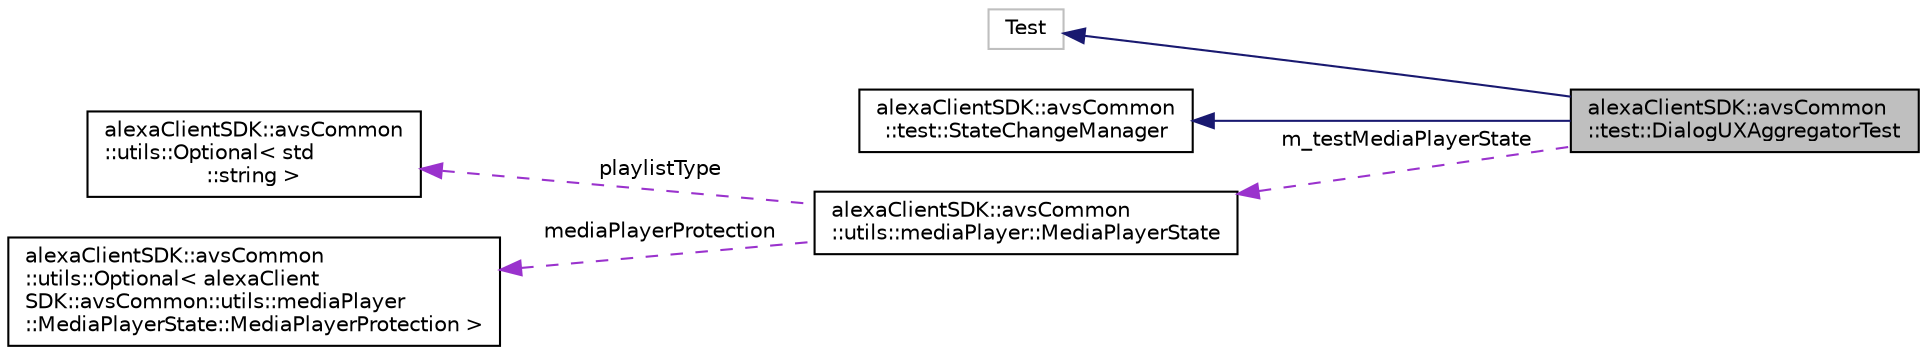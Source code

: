 digraph "alexaClientSDK::avsCommon::test::DialogUXAggregatorTest"
{
  edge [fontname="Helvetica",fontsize="10",labelfontname="Helvetica",labelfontsize="10"];
  node [fontname="Helvetica",fontsize="10",shape=record];
  rankdir="LR";
  Node3 [label="alexaClientSDK::avsCommon\l::test::DialogUXAggregatorTest",height=0.2,width=0.4,color="black", fillcolor="grey75", style="filled", fontcolor="black"];
  Node4 -> Node3 [dir="back",color="midnightblue",fontsize="10",style="solid",fontname="Helvetica"];
  Node4 [label="Test",height=0.2,width=0.4,color="grey75", fillcolor="white", style="filled"];
  Node5 -> Node3 [dir="back",color="midnightblue",fontsize="10",style="solid",fontname="Helvetica"];
  Node5 [label="alexaClientSDK::avsCommon\l::test::StateChangeManager",height=0.2,width=0.4,color="black", fillcolor="white", style="filled",URL="$classalexa_client_s_d_k_1_1avs_common_1_1test_1_1_state_change_manager.html",tooltip="Manages testing state changes. "];
  Node6 -> Node3 [dir="back",color="darkorchid3",fontsize="10",style="dashed",label=" m_testMediaPlayerState" ,fontname="Helvetica"];
  Node6 [label="alexaClientSDK::avsCommon\l::utils::mediaPlayer::MediaPlayerState",height=0.2,width=0.4,color="black", fillcolor="white", style="filled",URL="$structalexa_client_s_d_k_1_1avs_common_1_1utils_1_1media_player_1_1_media_player_state.html"];
  Node7 -> Node6 [dir="back",color="darkorchid3",fontsize="10",style="dashed",label=" playlistType" ,fontname="Helvetica"];
  Node7 [label="alexaClientSDK::avsCommon\l::utils::Optional\< std\l::string \>",height=0.2,width=0.4,color="black", fillcolor="white", style="filled",URL="$classalexa_client_s_d_k_1_1avs_common_1_1utils_1_1_optional.html"];
  Node8 -> Node6 [dir="back",color="darkorchid3",fontsize="10",style="dashed",label=" mediaPlayerProtection" ,fontname="Helvetica"];
  Node8 [label="alexaClientSDK::avsCommon\l::utils::Optional\< alexaClient\lSDK::avsCommon::utils::mediaPlayer\l::MediaPlayerState::MediaPlayerProtection \>",height=0.2,width=0.4,color="black", fillcolor="white", style="filled",URL="$classalexa_client_s_d_k_1_1avs_common_1_1utils_1_1_optional.html"];
}
